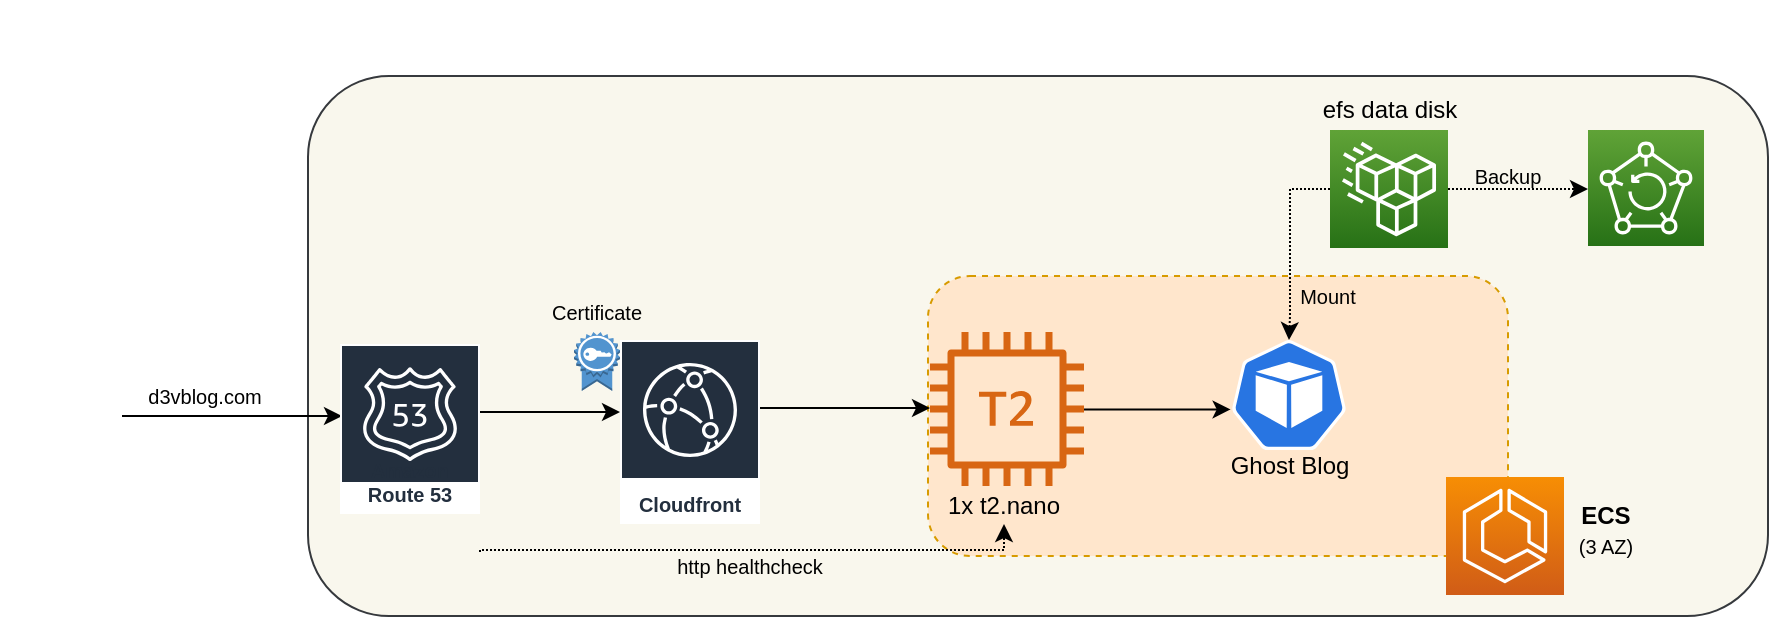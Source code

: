 <mxfile version="13.1.1" type="device"><diagram id="afM_fy4Zs-NWd_eTPeYK" name="Page-1"><mxGraphModel dx="1752" dy="542" grid="1" gridSize="10" guides="1" tooltips="1" connect="1" arrows="1" fold="1" page="1" pageScale="1" pageWidth="850" pageHeight="1100" math="0" shadow="0"><root><mxCell id="0"/><mxCell id="1" parent="0"/><mxCell id="Ees5Kwz3ZixuWHVxVR6I-49" value="" style="rounded=1;whiteSpace=wrap;html=1;fillColor=#f9f7ed;fontSize=10;strokeColor=#36393d;" parent="1" vertex="1"><mxGeometry x="-80" y="80" width="730" height="270" as="geometry"/></mxCell><mxCell id="Ees5Kwz3ZixuWHVxVR6I-46" value="" style="rounded=1;whiteSpace=wrap;html=1;fillColor=#ffe6cc;fontSize=10;strokeColor=#d79b00;dashed=1;" parent="1" vertex="1"><mxGeometry x="230" y="180" width="290" height="140" as="geometry"/></mxCell><mxCell id="eCYxBC8LEtaErw7hUko7-6" style="edgeStyle=orthogonalEdgeStyle;rounded=0;orthogonalLoop=1;jettySize=auto;html=1;" edge="1" parent="1"><mxGeometry relative="1" as="geometry"><mxPoint x="-173" y="250" as="sourcePoint"/><mxPoint x="-63" y="250" as="targetPoint"/><Array as="points"><mxPoint x="-134" y="250"/><mxPoint x="-134" y="250"/></Array></mxGeometry></mxCell><mxCell id="Ees5Kwz3ZixuWHVxVR6I-6" value="" style="shape=image;html=1;verticalAlign=top;verticalLabelPosition=bottom;labelBackgroundColor=#ffffff;imageAspect=0;aspect=fixed;image=https://cdn4.iconfinder.com/data/icons/iconshock_avatars/48/hombre_hippie_48.png" parent="1" vertex="1"><mxGeometry x="-234" y="216.5" width="60" height="60" as="geometry"/></mxCell><mxCell id="Ees5Kwz3ZixuWHVxVR6I-14" value="" style="html=1;dashed=0;whitespace=wrap;fillColor=#2875E2;strokeColor=#ffffff;points=[[0.005,0.63,0],[0.1,0.2,0],[0.9,0.2,0],[0.5,0,0],[0.995,0.63,0],[0.72,0.99,0],[0.5,1,0],[0.28,0.99,0]];shape=mxgraph.kubernetes.icon;prIcon=pod" parent="1" vertex="1"><mxGeometry x="381" y="212" width="59" height="55" as="geometry"/></mxCell><mxCell id="Ees5Kwz3ZixuWHVxVR6I-16" value="Ghost Blog" style="text;html=1;strokeColor=none;fillColor=none;align=center;verticalAlign=middle;whiteSpace=wrap;rounded=0;" parent="1" vertex="1"><mxGeometry x="370.5" y="265" width="80" height="20" as="geometry"/></mxCell><mxCell id="Ees5Kwz3ZixuWHVxVR6I-21" style="edgeStyle=orthogonalEdgeStyle;rounded=0;orthogonalLoop=1;jettySize=auto;html=1;entryX=0.005;entryY=0.63;entryDx=0;entryDy=0;entryPerimeter=0;" parent="1" target="Ees5Kwz3ZixuWHVxVR6I-14" edge="1" source="eCYxBC8LEtaErw7hUko7-9"><mxGeometry relative="1" as="geometry"><mxPoint x="320" y="245.0" as="sourcePoint"/><Array as="points"><mxPoint x="381" y="247"/></Array></mxGeometry></mxCell><mxCell id="Ees5Kwz3ZixuWHVxVR6I-44" value="d3vblog.com" style="text;html=1;strokeColor=none;fillColor=none;align=center;verticalAlign=middle;whiteSpace=wrap;rounded=0;fontSize=10;" parent="1" vertex="1"><mxGeometry x="-199" y="229.5" width="135" height="20" as="geometry"/></mxCell><mxCell id="Ees5Kwz3ZixuWHVxVR6I-48" value="&lt;font&gt;&lt;b&gt;ECS&lt;br&gt;&lt;/b&gt;&lt;/font&gt;&lt;font style=&quot;font-size: 10px&quot;&gt;(3 AZ)&lt;/font&gt;" style="text;html=1;strokeColor=none;fillColor=none;align=center;verticalAlign=middle;whiteSpace=wrap;rounded=0;" parent="1" vertex="1"><mxGeometry x="529" y="297" width="80" height="20" as="geometry"/></mxCell><mxCell id="Ees5Kwz3ZixuWHVxVR6I-52" value="" style="shape=image;html=1;verticalAlign=top;verticalLabelPosition=bottom;labelBackgroundColor=#ffffff;imageAspect=0;aspect=fixed;image=https://cdn2.iconfinder.com/data/icons/amazon-aws-stencils/100/Non-Service_Specific_copy__AWS_Cloud-128.png;dashed=1;fillColor=#0066CC;fontSize=10;" parent="1" vertex="1"><mxGeometry x="-106" y="42" width="84" height="84" as="geometry"/></mxCell><mxCell id="eCYxBC8LEtaErw7hUko7-1" value="" style="outlineConnect=0;fontColor=#232F3E;gradientColor=#F78E04;gradientDirection=north;fillColor=#D05C17;strokeColor=#ffffff;dashed=0;verticalLabelPosition=bottom;verticalAlign=top;align=center;html=1;fontSize=12;fontStyle=0;aspect=fixed;shape=mxgraph.aws4.resourceIcon;resIcon=mxgraph.aws4.ecs;" vertex="1" parent="1"><mxGeometry x="489" y="280.5" width="59" height="59" as="geometry"/></mxCell><mxCell id="eCYxBC8LEtaErw7hUko7-13" style="edgeStyle=orthogonalEdgeStyle;rounded=0;orthogonalLoop=1;jettySize=auto;html=1;" edge="1" parent="1" source="eCYxBC8LEtaErw7hUko7-3" target="eCYxBC8LEtaErw7hUko7-9"><mxGeometry relative="1" as="geometry"><Array as="points"><mxPoint x="190" y="246"/><mxPoint x="190" y="246"/></Array></mxGeometry></mxCell><mxCell id="eCYxBC8LEtaErw7hUko7-3" value="Cloudfront" style="outlineConnect=0;fontColor=#232F3E;gradientColor=none;strokeColor=#ffffff;fillColor=#232F3E;dashed=0;verticalLabelPosition=middle;verticalAlign=bottom;align=center;html=1;whiteSpace=wrap;fontSize=10;fontStyle=1;spacing=3;shape=mxgraph.aws4.productIcon;prIcon=mxgraph.aws4.cloudfront;" vertex="1" parent="1"><mxGeometry x="76" y="212" width="70" height="92" as="geometry"/></mxCell><mxCell id="eCYxBC8LEtaErw7hUko7-7" style="edgeStyle=orthogonalEdgeStyle;rounded=0;orthogonalLoop=1;jettySize=auto;html=1;" edge="1" parent="1"><mxGeometry relative="1" as="geometry"><mxPoint x="6" y="248.0" as="sourcePoint"/><mxPoint x="76" y="248.0" as="targetPoint"/><Array as="points"><mxPoint x="45" y="247.99"/><mxPoint x="45" y="247.99"/></Array></mxGeometry></mxCell><mxCell id="eCYxBC8LEtaErw7hUko7-5" value="Amazon Route 53" style="outlineConnect=0;fontColor=#232F3E;gradientColor=none;strokeColor=#ffffff;fillColor=#232F3E;dashed=0;verticalLabelPosition=middle;verticalAlign=bottom;align=center;html=1;whiteSpace=wrap;fontSize=10;fontStyle=1;spacing=3;shape=mxgraph.aws4.productIcon;prIcon=mxgraph.aws4.route_53;" vertex="1" parent="1"><mxGeometry x="-64" y="214" width="70" height="85" as="geometry"/></mxCell><mxCell id="eCYxBC8LEtaErw7hUko7-8" value="" style="shape=image;html=1;verticalAlign=top;verticalLabelPosition=bottom;labelBackgroundColor=#ffffff;imageAspect=0;aspect=fixed;image=https://cdn0.iconfinder.com/data/icons/shift-free/32/Pacman_Ghost-128.png" vertex="1" parent="1"><mxGeometry x="444" y="258" width="26" height="26" as="geometry"/></mxCell><mxCell id="eCYxBC8LEtaErw7hUko7-9" value="" style="outlineConnect=0;fontColor=#232F3E;gradientColor=none;fillColor=#D86613;strokeColor=none;dashed=0;verticalLabelPosition=bottom;verticalAlign=top;align=center;html=1;fontSize=12;fontStyle=0;aspect=fixed;pointerEvents=1;shape=mxgraph.aws4.t2_instance;" vertex="1" parent="1"><mxGeometry x="231" y="208" width="77" height="77" as="geometry"/></mxCell><mxCell id="eCYxBC8LEtaErw7hUko7-10" value="1x t2.nano" style="text;html=1;strokeColor=none;fillColor=none;align=center;verticalAlign=middle;whiteSpace=wrap;rounded=0;" vertex="1" parent="1"><mxGeometry x="228" y="285" width="80" height="20" as="geometry"/></mxCell><mxCell id="eCYxBC8LEtaErw7hUko7-16" value="" style="outlineConnect=0;dashed=0;verticalLabelPosition=bottom;verticalAlign=top;align=center;html=1;shape=mxgraph.aws3.certificate;fillColor=#5294CF;gradientColor=none;" vertex="1" parent="1"><mxGeometry x="53" y="208" width="23" height="29.5" as="geometry"/></mxCell><mxCell id="eCYxBC8LEtaErw7hUko7-17" value="Certificate" style="text;html=1;strokeColor=none;fillColor=none;align=center;verticalAlign=middle;whiteSpace=wrap;rounded=0;fontSize=10;" vertex="1" parent="1"><mxGeometry x="43" y="188" width="43" height="20" as="geometry"/></mxCell><mxCell id="eCYxBC8LEtaErw7hUko7-22" style="edgeStyle=orthogonalEdgeStyle;rounded=0;orthogonalLoop=1;jettySize=auto;html=1;dashed=1;dashPattern=1 1;entryX=0.5;entryY=1;entryDx=0;entryDy=0;exitX=1;exitY=0.5;exitDx=0;exitDy=0;" edge="1" parent="1" source="eCYxBC8LEtaErw7hUko7-20"><mxGeometry relative="1" as="geometry"><mxPoint x="6" y="323.0" as="sourcePoint"/><mxPoint x="268" y="304" as="targetPoint"/><Array as="points"><mxPoint x="268" y="317"/></Array></mxGeometry></mxCell><mxCell id="eCYxBC8LEtaErw7hUko7-20" value="" style="shape=image;html=1;verticalAlign=top;verticalLabelPosition=bottom;labelBackgroundColor=#ffffff;imageAspect=0;aspect=fixed;image=https://cdn0.iconfinder.com/data/icons/small-n-flat/24/678134-sign-check-128.png" vertex="1" parent="1"><mxGeometry x="-22" y="304" width="28" height="28" as="geometry"/></mxCell><mxCell id="eCYxBC8LEtaErw7hUko7-23" value="http healthcheck" style="text;html=1;strokeColor=none;fillColor=none;align=center;verticalAlign=middle;whiteSpace=wrap;rounded=0;fontSize=10;" vertex="1" parent="1"><mxGeometry x="100.5" y="315" width="79.5" height="20" as="geometry"/></mxCell><mxCell id="eCYxBC8LEtaErw7hUko7-25" style="edgeStyle=orthogonalEdgeStyle;rounded=0;orthogonalLoop=1;jettySize=auto;html=1;entryX=0.5;entryY=0;entryDx=0;entryDy=0;entryPerimeter=0;dashed=1;dashPattern=1 1;" edge="1" parent="1" source="eCYxBC8LEtaErw7hUko7-24" target="Ees5Kwz3ZixuWHVxVR6I-14"><mxGeometry relative="1" as="geometry"><Array as="points"><mxPoint x="411" y="136"/><mxPoint x="411" y="200"/></Array></mxGeometry></mxCell><mxCell id="eCYxBC8LEtaErw7hUko7-31" style="edgeStyle=orthogonalEdgeStyle;rounded=0;orthogonalLoop=1;jettySize=auto;html=1;dashed=1;dashPattern=1 1;fontSize=10;" edge="1" parent="1" source="eCYxBC8LEtaErw7hUko7-24" target="eCYxBC8LEtaErw7hUko7-29"><mxGeometry relative="1" as="geometry"><Array as="points"><mxPoint x="540" y="136"/><mxPoint x="540" y="136"/></Array></mxGeometry></mxCell><mxCell id="eCYxBC8LEtaErw7hUko7-24" value="" style="outlineConnect=0;fontColor=#232F3E;gradientColor=#60A337;gradientDirection=north;fillColor=#277116;strokeColor=#ffffff;dashed=0;verticalLabelPosition=bottom;verticalAlign=top;align=center;html=1;fontSize=12;fontStyle=0;aspect=fixed;shape=mxgraph.aws4.resourceIcon;resIcon=mxgraph.aws4.efs_standard;" vertex="1" parent="1"><mxGeometry x="431" y="107" width="59" height="59" as="geometry"/></mxCell><mxCell id="eCYxBC8LEtaErw7hUko7-26" value="efs data disk" style="text;html=1;strokeColor=none;fillColor=none;align=center;verticalAlign=middle;whiteSpace=wrap;rounded=0;" vertex="1" parent="1"><mxGeometry x="420.5" y="87" width="80" height="20" as="geometry"/></mxCell><mxCell id="eCYxBC8LEtaErw7hUko7-27" value="Mount" style="text;html=1;strokeColor=none;fillColor=none;align=center;verticalAlign=middle;whiteSpace=wrap;rounded=0;fontSize=10;" vertex="1" parent="1"><mxGeometry x="390" y="180" width="80" height="20" as="geometry"/></mxCell><mxCell id="eCYxBC8LEtaErw7hUko7-29" value="" style="outlineConnect=0;fontColor=#232F3E;gradientColor=#60A337;gradientDirection=north;fillColor=#277116;strokeColor=#ffffff;dashed=0;verticalLabelPosition=bottom;verticalAlign=top;align=center;html=1;fontSize=12;fontStyle=0;aspect=fixed;shape=mxgraph.aws4.resourceIcon;resIcon=mxgraph.aws4.backup;" vertex="1" parent="1"><mxGeometry x="560" y="107" width="58" height="58" as="geometry"/></mxCell><mxCell id="eCYxBC8LEtaErw7hUko7-34" value="Backup" style="text;html=1;strokeColor=none;fillColor=none;align=center;verticalAlign=middle;whiteSpace=wrap;rounded=0;fontSize=10;" vertex="1" parent="1"><mxGeometry x="480" y="120" width="80" height="20" as="geometry"/></mxCell></root></mxGraphModel></diagram></mxfile>
